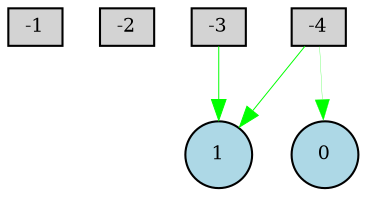 digraph {
	node [fontsize=9 height=0.2 shape=circle width=0.2]
	-1 [fillcolor=lightgray shape=box style=filled]
	-2 [fillcolor=lightgray shape=box style=filled]
	-3 [fillcolor=lightgray shape=box style=filled]
	-4 [fillcolor=lightgray shape=box style=filled]
	0 [fillcolor=lightblue style=filled]
	1 [fillcolor=lightblue style=filled]
	-4 -> 1 [color=green penwidth=0.4665199741446837 style=solid]
	-4 -> 0 [color=green penwidth=0.11834410909104896 style=solid]
	-3 -> 1 [color=green penwidth=0.46999910714170723 style=solid]
}
